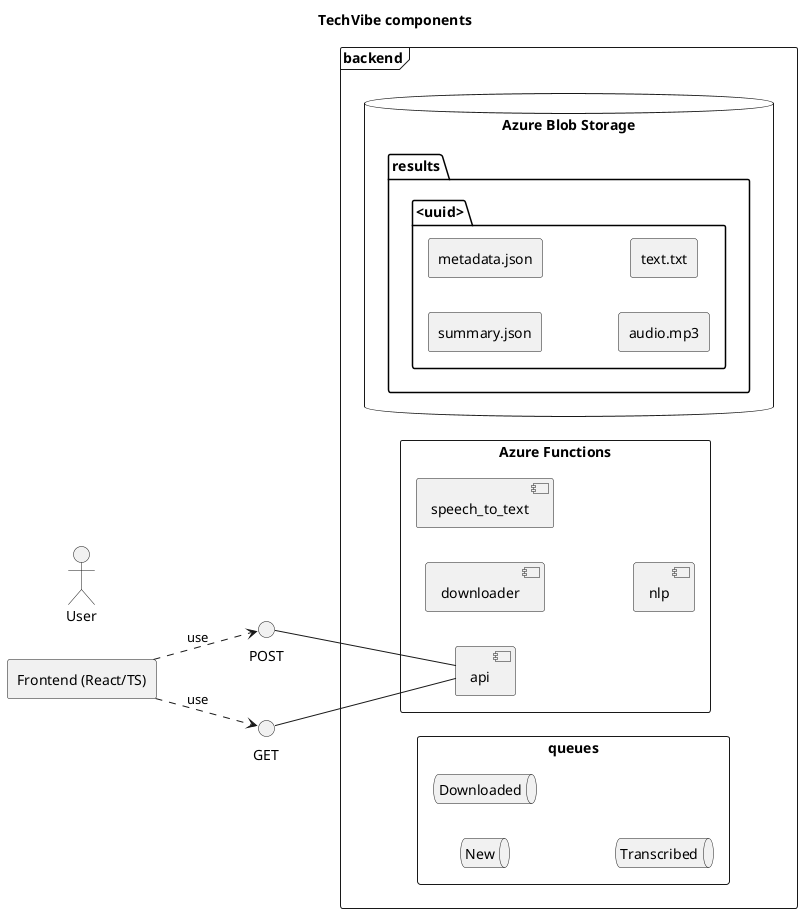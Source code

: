@startuml
title TechVibe components
left to right direction

actor User

rectangle "Frontend (React/TS)" as Frontend

frame "backend" {
database "Azure Blob Storage" as Blob {
    folder "results" {
        folder "<uuid>" {
            rectangle summary.json
            rectangle metadata.json
            rectangle audio.mp3
            rectangle text.txt
        }
   }
}

rectangle "Azure Functions" as Functions {
    component "api" as F0
    component "downloader" as F1
    component "speech_to_text" as F2
    component "nlp" as F3
}

rectangle queues {
    queue "New" as SQ
    queue "Downloaded" as DQ
    queue "Transcribed" as TQ
}
}

interface POST
interface GET

POST -down- [F0]
GET -down- [F0]

Frontend ..> POST: use
Frontend ..> GET: use

@enduml

